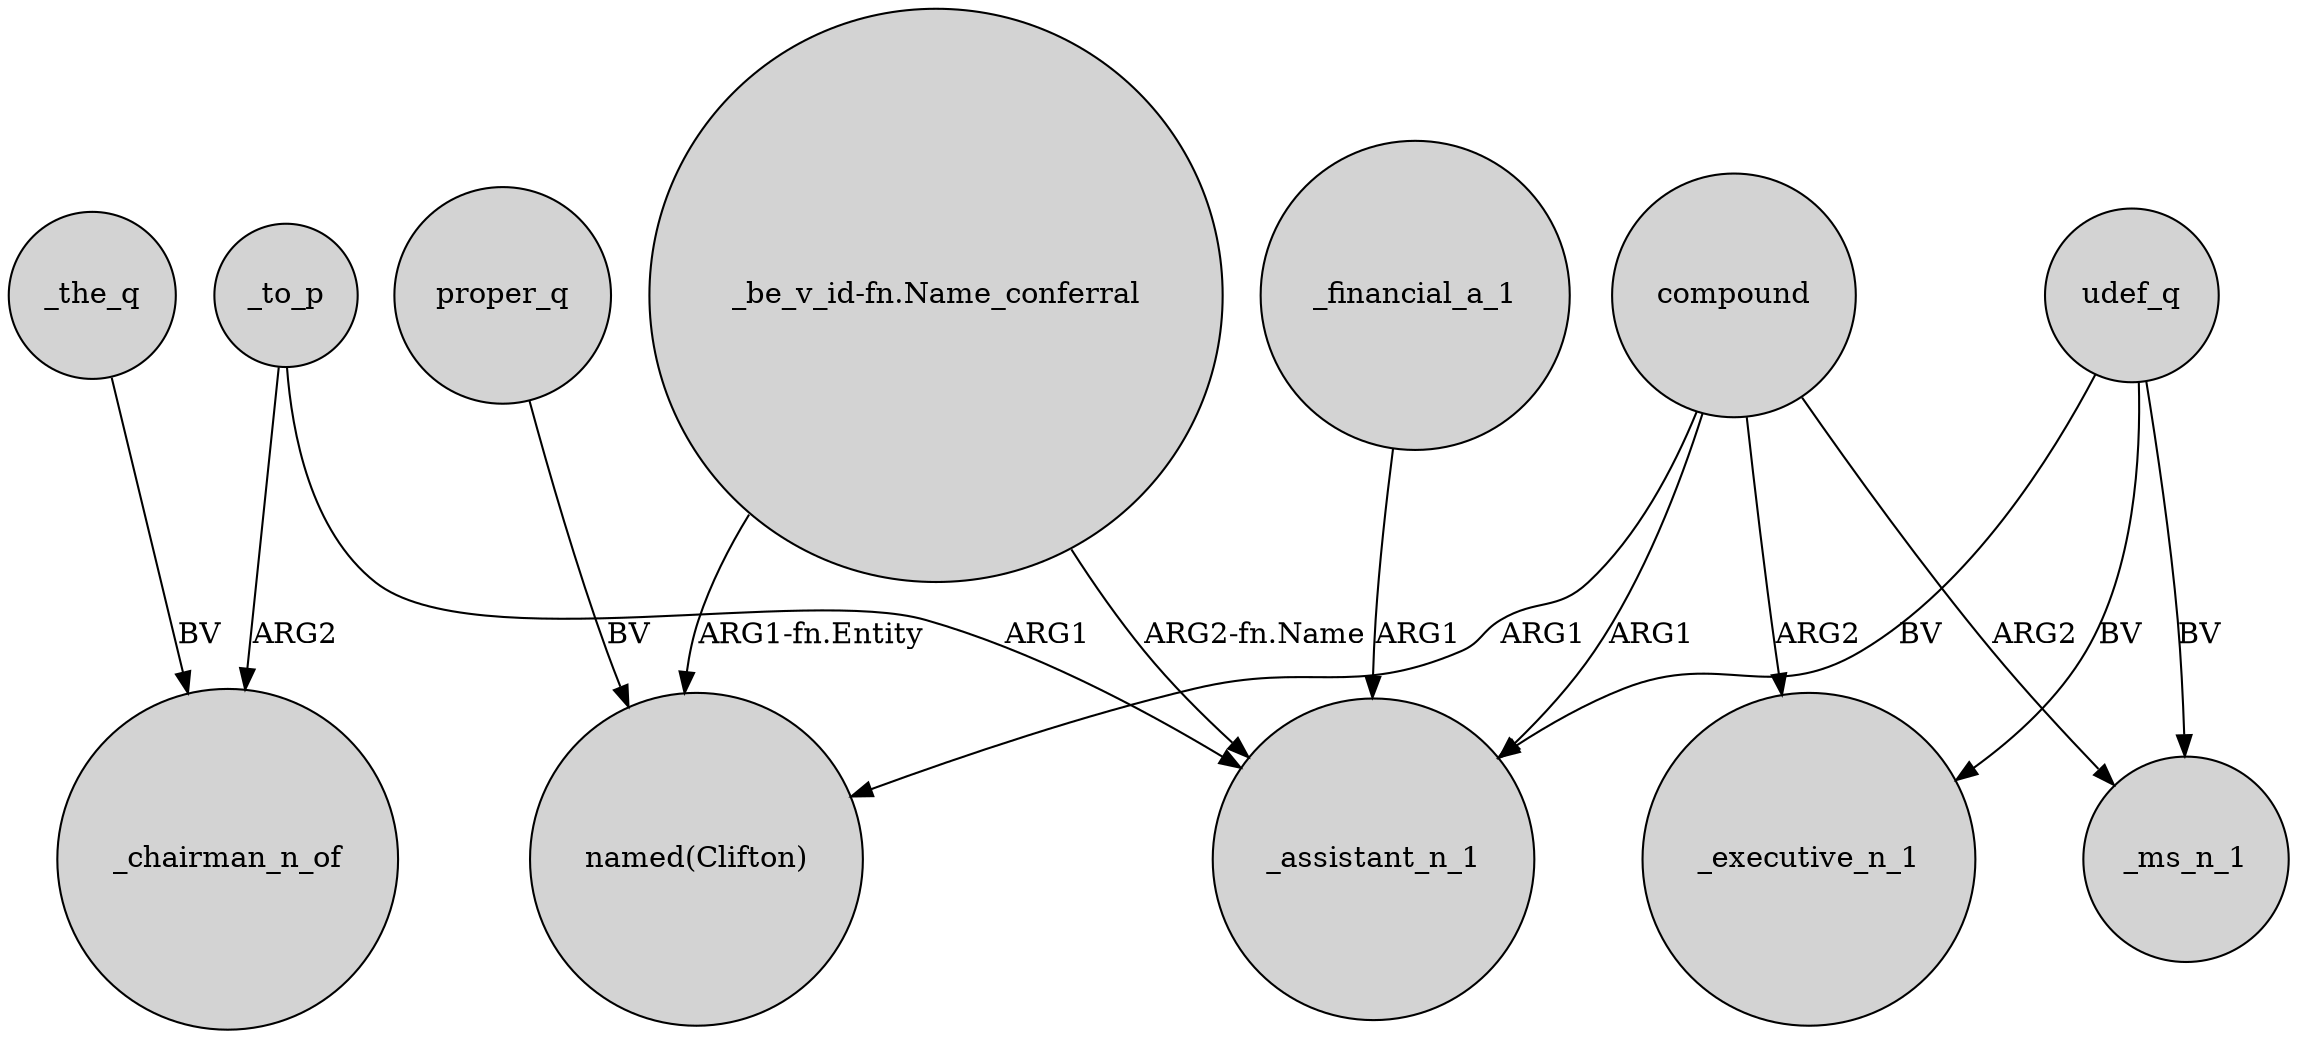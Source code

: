 digraph {
	node [shape=circle style=filled]
	_to_p -> _assistant_n_1 [label=ARG1]
	"_be_v_id-fn.Name_conferral" -> "named(Clifton)" [label="ARG1-fn.Entity"]
	proper_q -> "named(Clifton)" [label=BV]
	_financial_a_1 -> _assistant_n_1 [label=ARG1]
	_the_q -> _chairman_n_of [label=BV]
	compound -> _assistant_n_1 [label=ARG1]
	compound -> _ms_n_1 [label=ARG2]
	_to_p -> _chairman_n_of [label=ARG2]
	compound -> "named(Clifton)" [label=ARG1]
	udef_q -> _assistant_n_1 [label=BV]
	"_be_v_id-fn.Name_conferral" -> _assistant_n_1 [label="ARG2-fn.Name"]
	udef_q -> _ms_n_1 [label=BV]
	udef_q -> _executive_n_1 [label=BV]
	compound -> _executive_n_1 [label=ARG2]
}
